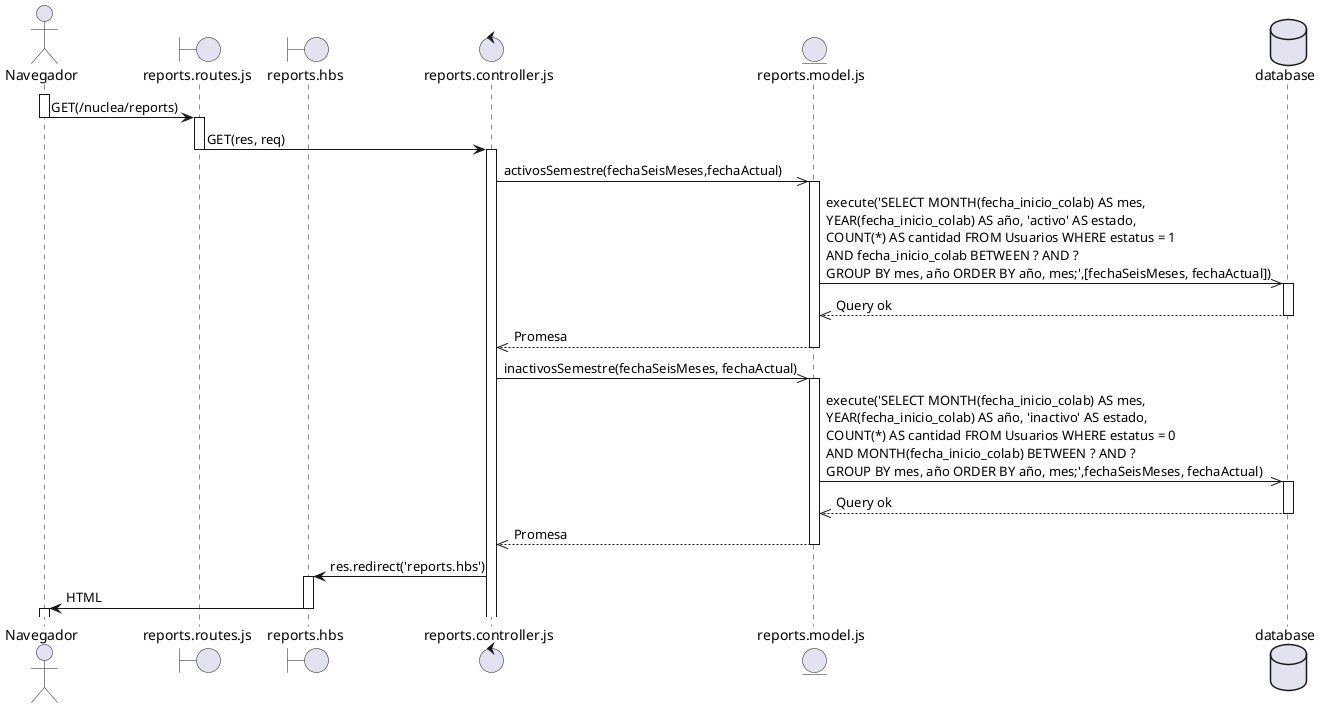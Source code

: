 @startuml
 actor "Navegador" as Na
 boundary "reports.routes.js" as Ro
 boundary "reports.hbs" as hbs
 control "reports.controller.js" as Co
 entity "reports.model.js" as Mo
database "database" as sql
activate Na
Na->Ro:GET(/nuclea/reports)
deactivate Na
activate Ro
Ro->Co:GET(res, req)
deactivate Ro
activate Co
Co->>Mo:activosSemestre(fechaSeisMeses,fechaActual)
activate Mo
Mo->>sql:execute('SELECT MONTH(fecha_inicio_colab) AS mes, \nYEAR(fecha_inicio_colab) AS año, 'activo' AS estado, \nCOUNT(*) AS cantidad FROM Usuarios WHERE estatus = 1 \nAND fecha_inicio_colab BETWEEN ? AND ? \nGROUP BY mes, año ORDER BY año, mes;',[fechaSeisMeses, fechaActual])
activate sql
sql-->>Mo: Query ok
deactivate sql
Mo-->>Co: Promesa
deactivate Mo

Co->>Mo:inactivosSemestre(fechaSeisMeses, fechaActual)
activate Mo
Mo->>sql:execute('SELECT MONTH(fecha_inicio_colab) AS mes, \nYEAR(fecha_inicio_colab) AS año, 'inactivo' AS estado, \nCOUNT(*) AS cantidad FROM Usuarios WHERE estatus = 0 \nAND MONTH(fecha_inicio_colab) BETWEEN ? AND ? \nGROUP BY mes, año ORDER BY año, mes;',fechaSeisMeses, fechaActual)
activate sql
sql-->>Mo:Query ok
deactivate sql
Mo-->>Co:Promesa
deactivate Mo
Co->hbs:res.redirect('reports.hbs')
activate hbs
hbs->Na:HTML
deactivate hbs
activate Na
deactivate Na





 @enduml
